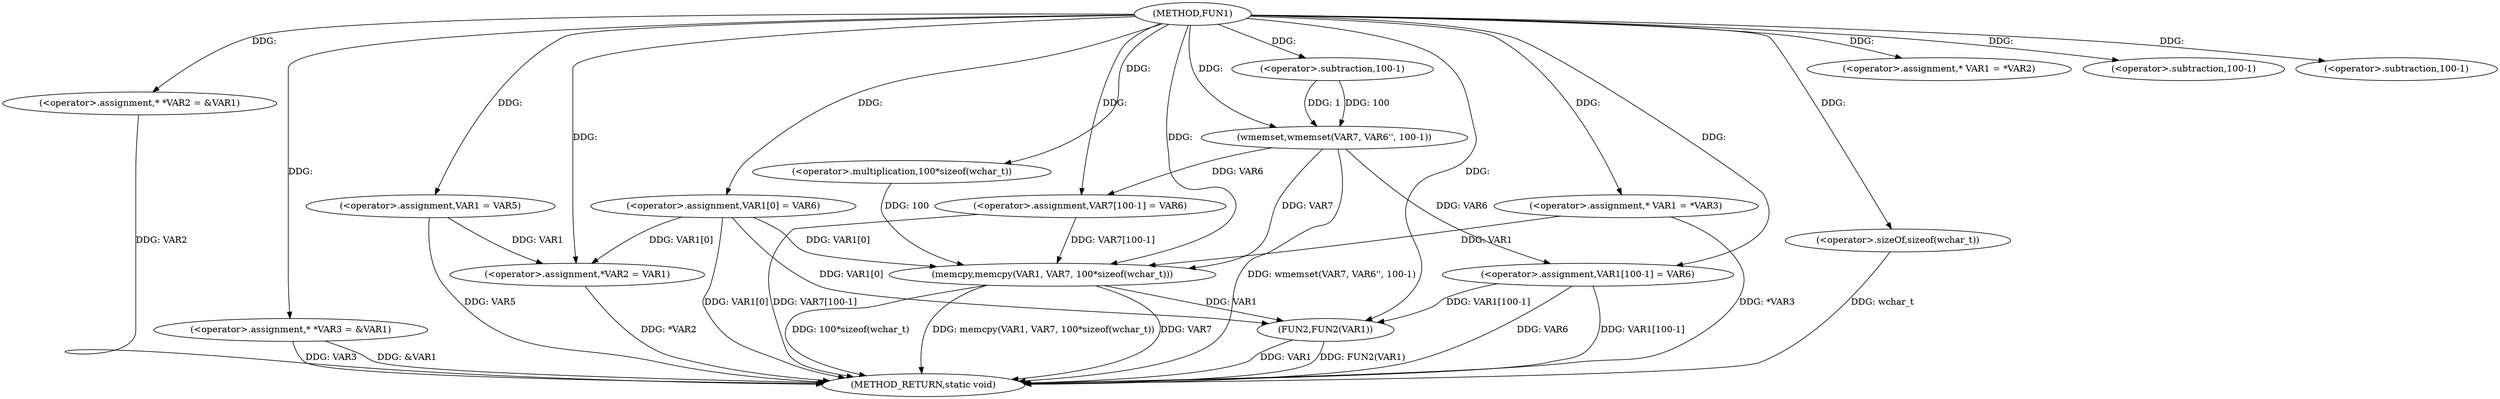 digraph FUN1 {  
"1000100" [label = "(METHOD,FUN1)" ]
"1000170" [label = "(METHOD_RETURN,static void)" ]
"1000104" [label = "(<operator>.assignment,* *VAR2 = &VAR1)" ]
"1000109" [label = "(<operator>.assignment,* *VAR3 = &VAR1)" ]
"1000117" [label = "(<operator>.assignment,* VAR1 = *VAR2)" ]
"1000121" [label = "(<operator>.assignment,VAR1 = VAR5)" ]
"1000124" [label = "(<operator>.assignment,VAR1[0] = VAR6)" ]
"1000129" [label = "(<operator>.assignment,*VAR2 = VAR1)" ]
"1000135" [label = "(<operator>.assignment,* VAR1 = *VAR3)" ]
"1000141" [label = "(wmemset,wmemset(VAR7, VAR6'', 100-1))" ]
"1000144" [label = "(<operator>.subtraction,100-1)" ]
"1000147" [label = "(<operator>.assignment,VAR7[100-1] = VAR6)" ]
"1000150" [label = "(<operator>.subtraction,100-1)" ]
"1000154" [label = "(memcpy,memcpy(VAR1, VAR7, 100*sizeof(wchar_t)))" ]
"1000157" [label = "(<operator>.multiplication,100*sizeof(wchar_t))" ]
"1000159" [label = "(<operator>.sizeOf,sizeof(wchar_t))" ]
"1000161" [label = "(<operator>.assignment,VAR1[100-1] = VAR6)" ]
"1000164" [label = "(<operator>.subtraction,100-1)" ]
"1000168" [label = "(FUN2,FUN2(VAR1))" ]
  "1000124" -> "1000170"  [ label = "DDG: VAR1[0]"] 
  "1000168" -> "1000170"  [ label = "DDG: VAR1"] 
  "1000154" -> "1000170"  [ label = "DDG: 100*sizeof(wchar_t)"] 
  "1000104" -> "1000170"  [ label = "DDG: VAR2"] 
  "1000159" -> "1000170"  [ label = "DDG: wchar_t"] 
  "1000147" -> "1000170"  [ label = "DDG: VAR7[100-1]"] 
  "1000154" -> "1000170"  [ label = "DDG: memcpy(VAR1, VAR7, 100*sizeof(wchar_t))"] 
  "1000154" -> "1000170"  [ label = "DDG: VAR7"] 
  "1000161" -> "1000170"  [ label = "DDG: VAR1[100-1]"] 
  "1000168" -> "1000170"  [ label = "DDG: FUN2(VAR1)"] 
  "1000129" -> "1000170"  [ label = "DDG: *VAR2"] 
  "1000121" -> "1000170"  [ label = "DDG: VAR5"] 
  "1000141" -> "1000170"  [ label = "DDG: wmemset(VAR7, VAR6'', 100-1)"] 
  "1000161" -> "1000170"  [ label = "DDG: VAR6"] 
  "1000109" -> "1000170"  [ label = "DDG: VAR3"] 
  "1000109" -> "1000170"  [ label = "DDG: &VAR1"] 
  "1000135" -> "1000170"  [ label = "DDG: *VAR3"] 
  "1000100" -> "1000104"  [ label = "DDG: "] 
  "1000100" -> "1000109"  [ label = "DDG: "] 
  "1000100" -> "1000117"  [ label = "DDG: "] 
  "1000100" -> "1000121"  [ label = "DDG: "] 
  "1000100" -> "1000124"  [ label = "DDG: "] 
  "1000124" -> "1000129"  [ label = "DDG: VAR1[0]"] 
  "1000121" -> "1000129"  [ label = "DDG: VAR1"] 
  "1000100" -> "1000129"  [ label = "DDG: "] 
  "1000100" -> "1000135"  [ label = "DDG: "] 
  "1000100" -> "1000141"  [ label = "DDG: "] 
  "1000144" -> "1000141"  [ label = "DDG: 100"] 
  "1000144" -> "1000141"  [ label = "DDG: 1"] 
  "1000100" -> "1000144"  [ label = "DDG: "] 
  "1000141" -> "1000147"  [ label = "DDG: VAR6"] 
  "1000100" -> "1000147"  [ label = "DDG: "] 
  "1000100" -> "1000150"  [ label = "DDG: "] 
  "1000124" -> "1000154"  [ label = "DDG: VAR1[0]"] 
  "1000135" -> "1000154"  [ label = "DDG: VAR1"] 
  "1000100" -> "1000154"  [ label = "DDG: "] 
  "1000141" -> "1000154"  [ label = "DDG: VAR7"] 
  "1000147" -> "1000154"  [ label = "DDG: VAR7[100-1]"] 
  "1000157" -> "1000154"  [ label = "DDG: 100"] 
  "1000100" -> "1000157"  [ label = "DDG: "] 
  "1000100" -> "1000159"  [ label = "DDG: "] 
  "1000100" -> "1000161"  [ label = "DDG: "] 
  "1000141" -> "1000161"  [ label = "DDG: VAR6"] 
  "1000100" -> "1000164"  [ label = "DDG: "] 
  "1000124" -> "1000168"  [ label = "DDG: VAR1[0]"] 
  "1000154" -> "1000168"  [ label = "DDG: VAR1"] 
  "1000161" -> "1000168"  [ label = "DDG: VAR1[100-1]"] 
  "1000100" -> "1000168"  [ label = "DDG: "] 
}

